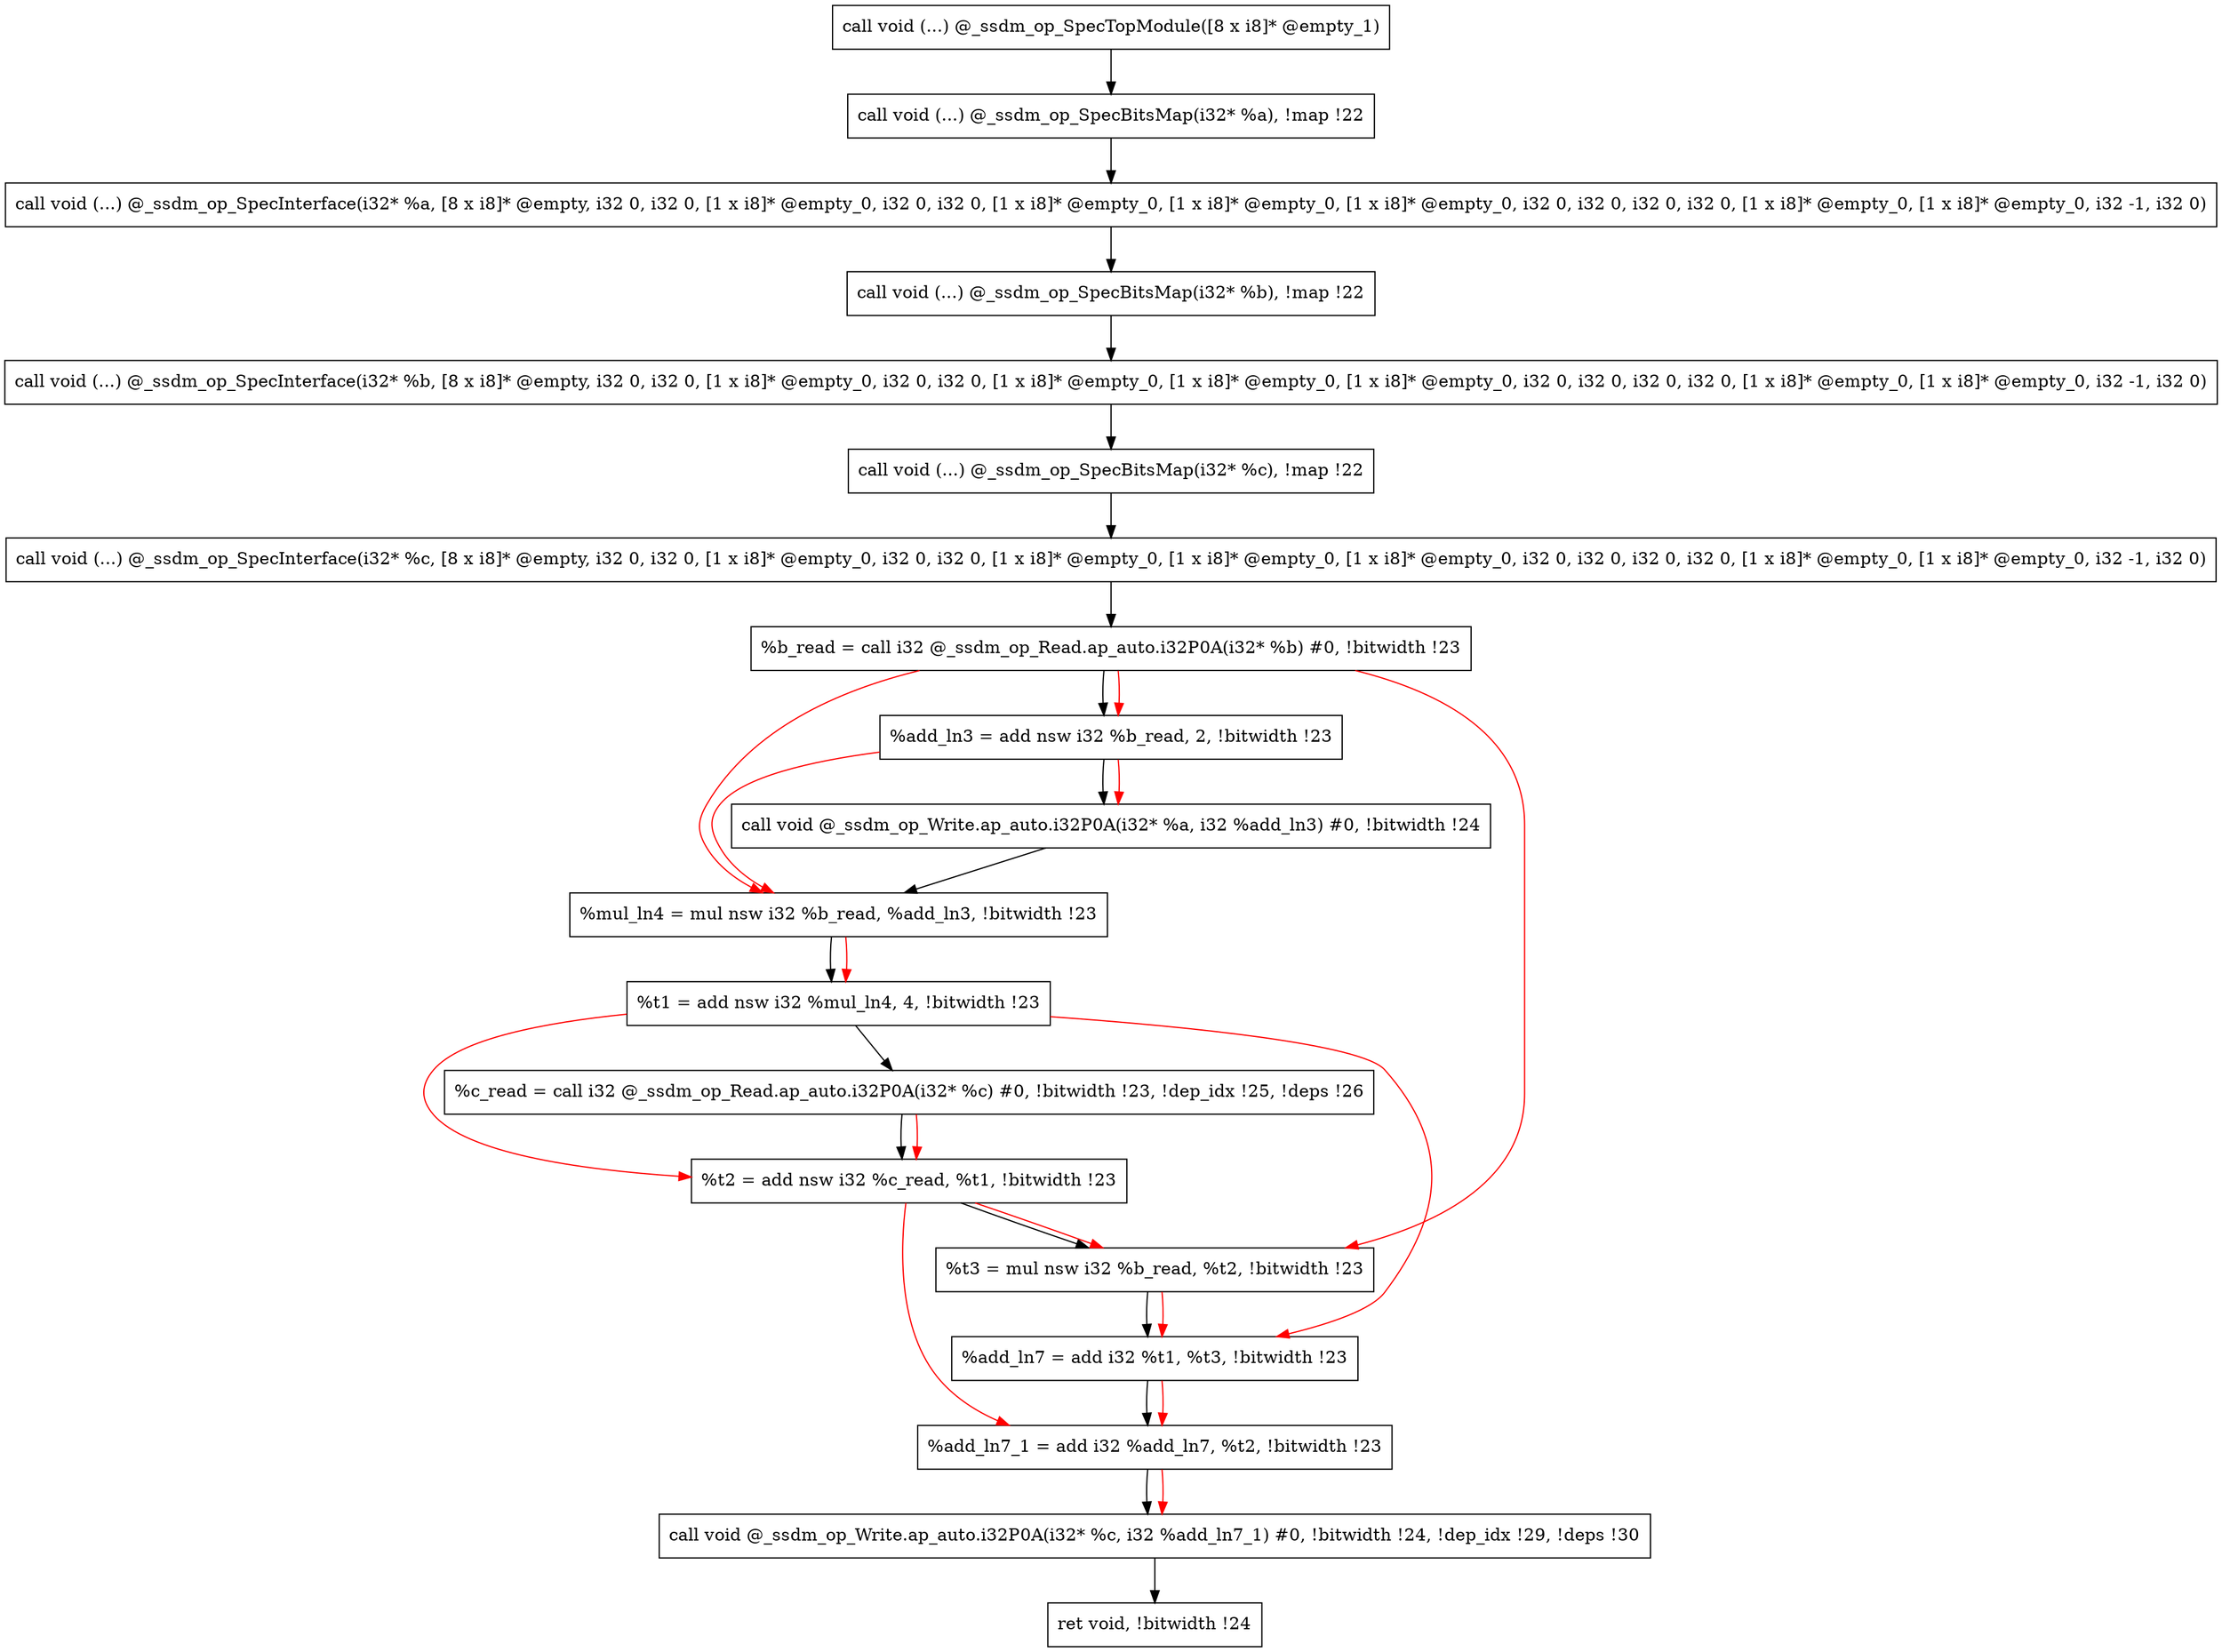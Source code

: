digraph "DFG for 'top_dfg' function" {
	Node0x3fdf07f0[shape=record, label="  call void (...) @_ssdm_op_SpecTopModule([8 x i8]* @empty_1)"];
	Node0x3fdf0990[shape=record, label="  call void (...) @_ssdm_op_SpecBitsMap(i32* %a), !map !22"];
	Node0x3fdf2150[shape=record, label="  call void (...) @_ssdm_op_SpecInterface(i32* %a, [8 x i8]* @empty, i32 0, i32 0, [1 x i8]* @empty_0, i32 0, i32 0, [1 x i8]* @empty_0, [1 x i8]* @empty_0, [1 x i8]* @empty_0, i32 0, i32 0, i32 0, i32 0, [1 x i8]* @empty_0, [1 x i8]* @empty_0, i32 -1, i32 0)"];
	Node0x3fdf2270[shape=record, label="  call void (...) @_ssdm_op_SpecBitsMap(i32* %b), !map !22"];
	Node0x3fdf2dd0[shape=record, label="  call void (...) @_ssdm_op_SpecInterface(i32* %b, [8 x i8]* @empty, i32 0, i32 0, [1 x i8]* @empty_0, i32 0, i32 0, [1 x i8]* @empty_0, [1 x i8]* @empty_0, [1 x i8]* @empty_0, i32 0, i32 0, i32 0, i32 0, [1 x i8]* @empty_0, [1 x i8]* @empty_0, i32 -1, i32 0)"];
	Node0x3fdf2ec0[shape=record, label="  call void (...) @_ssdm_op_SpecBitsMap(i32* %c), !map !22"];
	Node0x3fdf3410[shape=record, label="  call void (...) @_ssdm_op_SpecInterface(i32* %c, [8 x i8]* @empty, i32 0, i32 0, [1 x i8]* @empty_0, i32 0, i32 0, [1 x i8]* @empty_0, [1 x i8]* @empty_0, [1 x i8]* @empty_0, i32 0, i32 0, i32 0, i32 0, [1 x i8]* @empty_0, [1 x i8]* @empty_0, i32 -1, i32 0)"];
	Node0x3fdf35d0[shape=record, label="  %b_read = call i32 @_ssdm_op_Read.ap_auto.i32P0A(i32* %b) #0, !bitwidth !23"];
	Node0x3fd9a4f0[shape=record, label="  %add_ln3 = add nsw i32 %b_read, 2, !bitwidth !23"];
	Node0x3fdf3fb0[shape=record, label="  call void @_ssdm_op_Write.ap_auto.i32P0A(i32* %a, i32 %add_ln3) #0, !bitwidth !24"];
	Node0x3fdf41a0[shape=record, label="  %mul_ln4 = mul nsw i32 %b_read, %add_ln3, !bitwidth !23"];
	Node0x3fdf4230[shape=record, label="  %t1 = add nsw i32 %mul_ln4, 4, !bitwidth !23"];
	Node0x3fdf4380[shape=record, label="  %c_read = call i32 @_ssdm_op_Read.ap_auto.i32P0A(i32* %c) #0, !bitwidth !23, !dep_idx !25, !deps !26"];
	Node0x3fdf4730[shape=record, label="  %t2 = add nsw i32 %c_read, %t1, !bitwidth !23"];
	Node0x3fdf47e0[shape=record, label="  %t3 = mul nsw i32 %b_read, %t2, !bitwidth !23"];
	Node0x3fdf4890[shape=record, label="  %add_ln7 = add i32 %t1, %t3, !bitwidth !23"];
	Node0x3fdf4940[shape=record, label="  %add_ln7_1 = add i32 %add_ln7, %t2, !bitwidth !23"];
	Node0x3fdf4c20[shape=record, label="  call void @_ssdm_op_Write.ap_auto.i32P0A(i32* %c, i32 %add_ln7_1) #0, !bitwidth !24, !dep_idx !29, !deps !30"];
	Node0x3fdf5520[shape=record, label="  ret void, !bitwidth !24"];
	Node0x3fdf07f0 -> Node0x3fdf0990
	Node0x3fdf0990 -> Node0x3fdf2150
	Node0x3fdf2150 -> Node0x3fdf2270
	Node0x3fdf2270 -> Node0x3fdf2dd0
	Node0x3fdf2dd0 -> Node0x3fdf2ec0
	Node0x3fdf2ec0 -> Node0x3fdf3410
	Node0x3fdf3410 -> Node0x3fdf35d0
	Node0x3fdf35d0 -> Node0x3fd9a4f0
	Node0x3fd9a4f0 -> Node0x3fdf3fb0
	Node0x3fdf3fb0 -> Node0x3fdf41a0
	Node0x3fdf41a0 -> Node0x3fdf4230
	Node0x3fdf4230 -> Node0x3fdf4380
	Node0x3fdf4380 -> Node0x3fdf4730
	Node0x3fdf4730 -> Node0x3fdf47e0
	Node0x3fdf47e0 -> Node0x3fdf4890
	Node0x3fdf4890 -> Node0x3fdf4940
	Node0x3fdf4940 -> Node0x3fdf4c20
	Node0x3fdf4c20 -> Node0x3fdf5520
edge [color=red]
	Node0x3fdf35d0 -> Node0x3fd9a4f0
	Node0x3fd9a4f0 -> Node0x3fdf3fb0
	Node0x3fdf35d0 -> Node0x3fdf41a0
	Node0x3fd9a4f0 -> Node0x3fdf41a0
	Node0x3fdf41a0 -> Node0x3fdf4230
	Node0x3fdf4380 -> Node0x3fdf4730
	Node0x3fdf4230 -> Node0x3fdf4730
	Node0x3fdf35d0 -> Node0x3fdf47e0
	Node0x3fdf4730 -> Node0x3fdf47e0
	Node0x3fdf4230 -> Node0x3fdf4890
	Node0x3fdf47e0 -> Node0x3fdf4890
	Node0x3fdf4890 -> Node0x3fdf4940
	Node0x3fdf4730 -> Node0x3fdf4940
	Node0x3fdf4940 -> Node0x3fdf4c20
}
